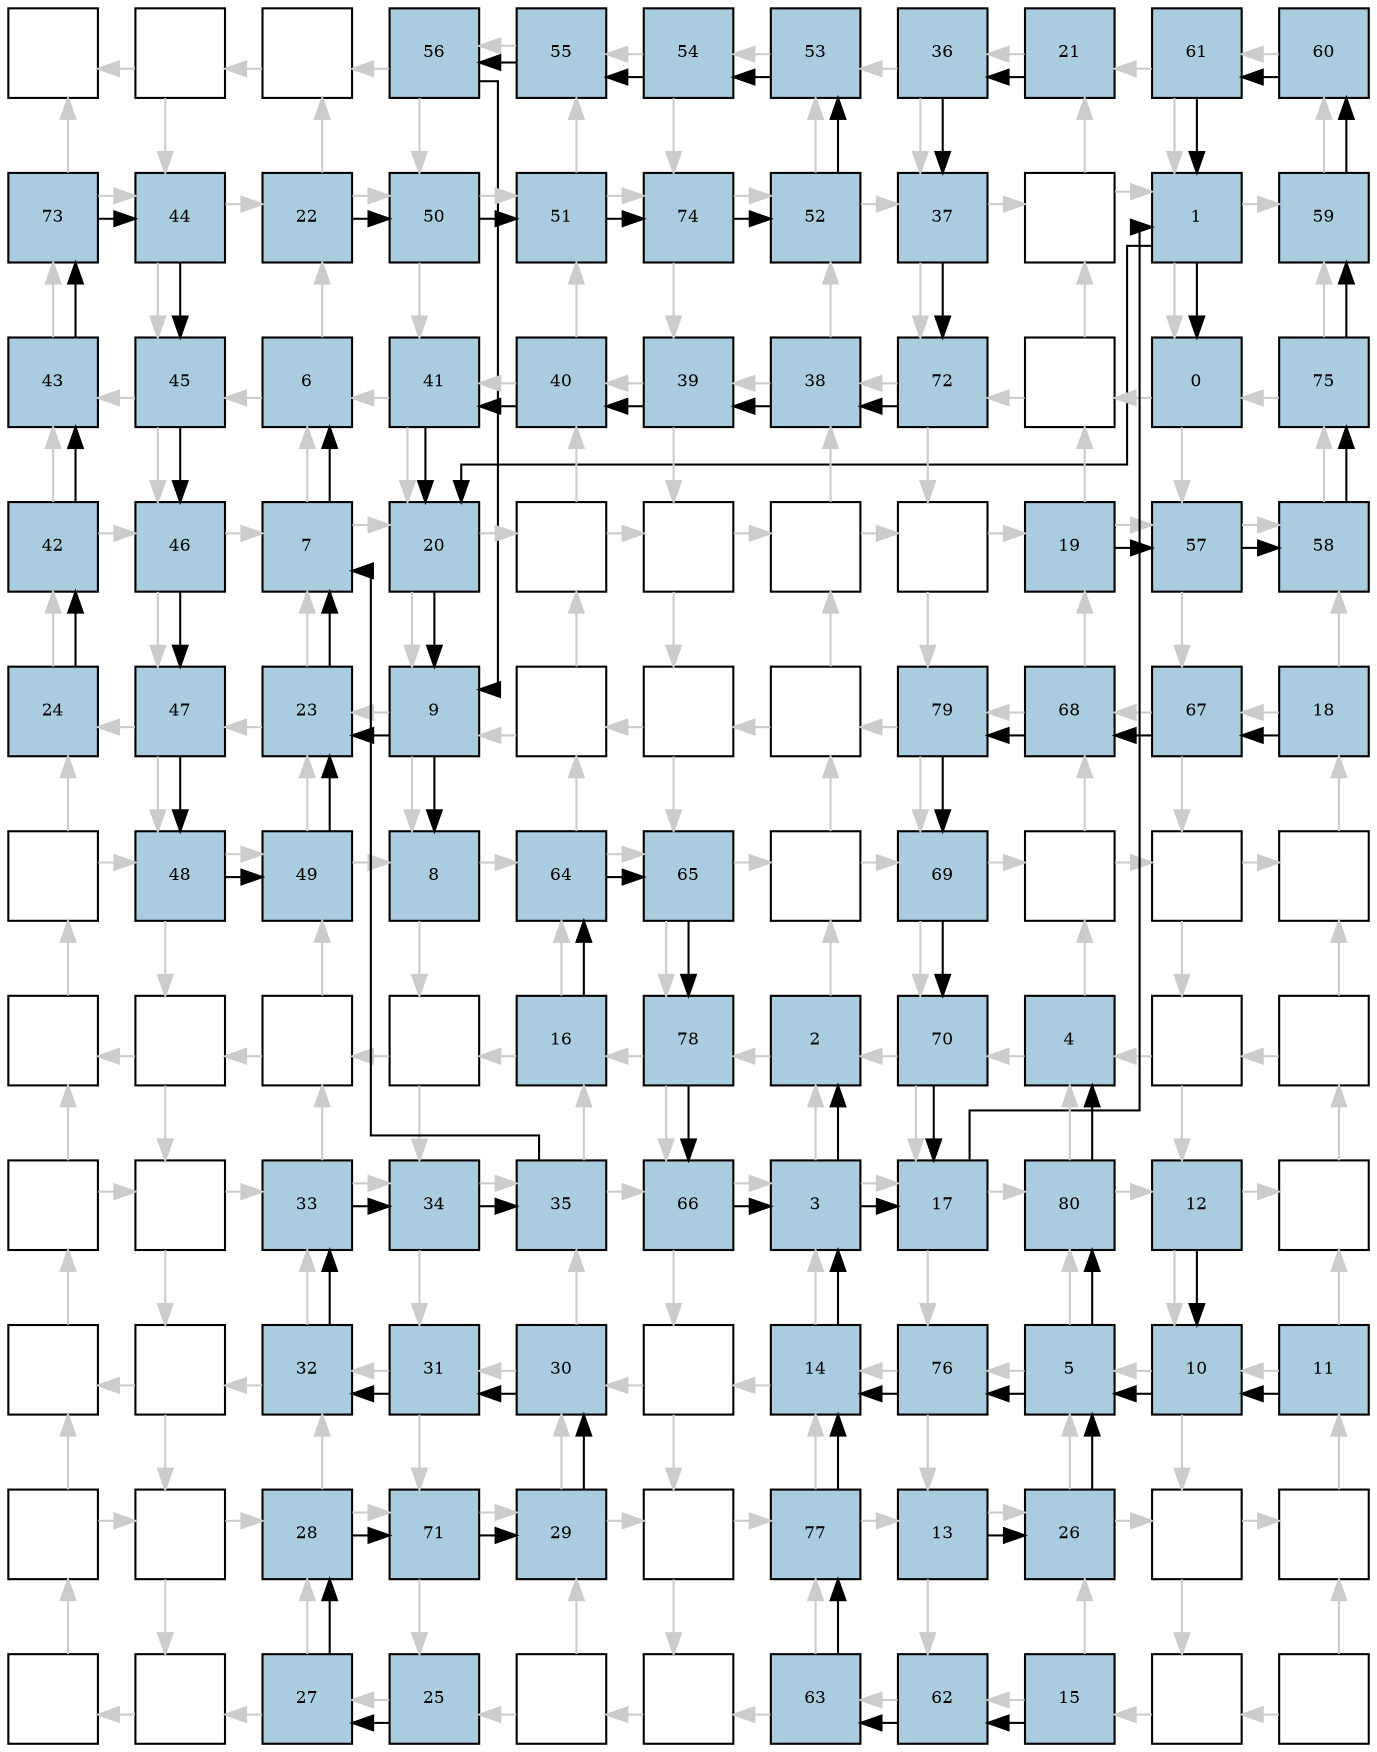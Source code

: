 digraph layout{
rankdir=TB; 

splines=ortho; 

node [style=filled shape=square fixedsize=true width=0.6];
0[label="", fontsize=8, fillcolor="#ffffff"];
1[label="", fontsize=8, fillcolor="#ffffff"];
2[label="", fontsize=8, fillcolor="#ffffff"];
3[label="56", fontsize=8, fillcolor="#a9ccde"];
4[label="55", fontsize=8, fillcolor="#a9ccde"];
5[label="54", fontsize=8, fillcolor="#a9ccde"];
6[label="53", fontsize=8, fillcolor="#a9ccde"];
7[label="36", fontsize=8, fillcolor="#a9ccde"];
8[label="21", fontsize=8, fillcolor="#a9ccde"];
9[label="61", fontsize=8, fillcolor="#a9ccde"];
10[label="60", fontsize=8, fillcolor="#a9ccde"];
11[label="73", fontsize=8, fillcolor="#a9ccde"];
12[label="44", fontsize=8, fillcolor="#a9ccde"];
13[label="22", fontsize=8, fillcolor="#a9ccde"];
14[label="50", fontsize=8, fillcolor="#a9ccde"];
15[label="51", fontsize=8, fillcolor="#a9ccde"];
16[label="74", fontsize=8, fillcolor="#a9ccde"];
17[label="52", fontsize=8, fillcolor="#a9ccde"];
18[label="37", fontsize=8, fillcolor="#a9ccde"];
19[label="", fontsize=8, fillcolor="#ffffff"];
20[label="1", fontsize=8, fillcolor="#a9ccde"];
21[label="59", fontsize=8, fillcolor="#a9ccde"];
22[label="43", fontsize=8, fillcolor="#a9ccde"];
23[label="45", fontsize=8, fillcolor="#a9ccde"];
24[label="6", fontsize=8, fillcolor="#a9ccde"];
25[label="41", fontsize=8, fillcolor="#a9ccde"];
26[label="40", fontsize=8, fillcolor="#a9ccde"];
27[label="39", fontsize=8, fillcolor="#a9ccde"];
28[label="38", fontsize=8, fillcolor="#a9ccde"];
29[label="72", fontsize=8, fillcolor="#a9ccde"];
30[label="", fontsize=8, fillcolor="#ffffff"];
31[label="0", fontsize=8, fillcolor="#a9ccde"];
32[label="75", fontsize=8, fillcolor="#a9ccde"];
33[label="42", fontsize=8, fillcolor="#a9ccde"];
34[label="46", fontsize=8, fillcolor="#a9ccde"];
35[label="7", fontsize=8, fillcolor="#a9ccde"];
36[label="20", fontsize=8, fillcolor="#a9ccde"];
37[label="", fontsize=8, fillcolor="#ffffff"];
38[label="", fontsize=8, fillcolor="#ffffff"];
39[label="", fontsize=8, fillcolor="#ffffff"];
40[label="", fontsize=8, fillcolor="#ffffff"];
41[label="19", fontsize=8, fillcolor="#a9ccde"];
42[label="57", fontsize=8, fillcolor="#a9ccde"];
43[label="58", fontsize=8, fillcolor="#a9ccde"];
44[label="24", fontsize=8, fillcolor="#a9ccde"];
45[label="47", fontsize=8, fillcolor="#a9ccde"];
46[label="23", fontsize=8, fillcolor="#a9ccde"];
47[label="9", fontsize=8, fillcolor="#a9ccde"];
48[label="", fontsize=8, fillcolor="#ffffff"];
49[label="", fontsize=8, fillcolor="#ffffff"];
50[label="", fontsize=8, fillcolor="#ffffff"];
51[label="79", fontsize=8, fillcolor="#a9ccde"];
52[label="68", fontsize=8, fillcolor="#a9ccde"];
53[label="67", fontsize=8, fillcolor="#a9ccde"];
54[label="18", fontsize=8, fillcolor="#a9ccde"];
55[label="", fontsize=8, fillcolor="#ffffff"];
56[label="48", fontsize=8, fillcolor="#a9ccde"];
57[label="49", fontsize=8, fillcolor="#a9ccde"];
58[label="8", fontsize=8, fillcolor="#a9ccde"];
59[label="64", fontsize=8, fillcolor="#a9ccde"];
60[label="65", fontsize=8, fillcolor="#a9ccde"];
61[label="", fontsize=8, fillcolor="#ffffff"];
62[label="69", fontsize=8, fillcolor="#a9ccde"];
63[label="", fontsize=8, fillcolor="#ffffff"];
64[label="", fontsize=8, fillcolor="#ffffff"];
65[label="", fontsize=8, fillcolor="#ffffff"];
66[label="", fontsize=8, fillcolor="#ffffff"];
67[label="", fontsize=8, fillcolor="#ffffff"];
68[label="", fontsize=8, fillcolor="#ffffff"];
69[label="", fontsize=8, fillcolor="#ffffff"];
70[label="16", fontsize=8, fillcolor="#a9ccde"];
71[label="78", fontsize=8, fillcolor="#a9ccde"];
72[label="2", fontsize=8, fillcolor="#a9ccde"];
73[label="70", fontsize=8, fillcolor="#a9ccde"];
74[label="4", fontsize=8, fillcolor="#a9ccde"];
75[label="", fontsize=8, fillcolor="#ffffff"];
76[label="", fontsize=8, fillcolor="#ffffff"];
77[label="", fontsize=8, fillcolor="#ffffff"];
78[label="", fontsize=8, fillcolor="#ffffff"];
79[label="33", fontsize=8, fillcolor="#a9ccde"];
80[label="34", fontsize=8, fillcolor="#a9ccde"];
81[label="35", fontsize=8, fillcolor="#a9ccde"];
82[label="66", fontsize=8, fillcolor="#a9ccde"];
83[label="3", fontsize=8, fillcolor="#a9ccde"];
84[label="17", fontsize=8, fillcolor="#a9ccde"];
85[label="80", fontsize=8, fillcolor="#a9ccde"];
86[label="12", fontsize=8, fillcolor="#a9ccde"];
87[label="", fontsize=8, fillcolor="#ffffff"];
88[label="", fontsize=8, fillcolor="#ffffff"];
89[label="", fontsize=8, fillcolor="#ffffff"];
90[label="32", fontsize=8, fillcolor="#a9ccde"];
91[label="31", fontsize=8, fillcolor="#a9ccde"];
92[label="30", fontsize=8, fillcolor="#a9ccde"];
93[label="", fontsize=8, fillcolor="#ffffff"];
94[label="14", fontsize=8, fillcolor="#a9ccde"];
95[label="76", fontsize=8, fillcolor="#a9ccde"];
96[label="5", fontsize=8, fillcolor="#a9ccde"];
97[label="10", fontsize=8, fillcolor="#a9ccde"];
98[label="11", fontsize=8, fillcolor="#a9ccde"];
99[label="", fontsize=8, fillcolor="#ffffff"];
100[label="", fontsize=8, fillcolor="#ffffff"];
101[label="28", fontsize=8, fillcolor="#a9ccde"];
102[label="71", fontsize=8, fillcolor="#a9ccde"];
103[label="29", fontsize=8, fillcolor="#a9ccde"];
104[label="", fontsize=8, fillcolor="#ffffff"];
105[label="77", fontsize=8, fillcolor="#a9ccde"];
106[label="13", fontsize=8, fillcolor="#a9ccde"];
107[label="26", fontsize=8, fillcolor="#a9ccde"];
108[label="", fontsize=8, fillcolor="#ffffff"];
109[label="", fontsize=8, fillcolor="#ffffff"];
110[label="", fontsize=8, fillcolor="#ffffff"];
111[label="", fontsize=8, fillcolor="#ffffff"];
112[label="27", fontsize=8, fillcolor="#a9ccde"];
113[label="25", fontsize=8, fillcolor="#a9ccde"];
114[label="", fontsize=8, fillcolor="#ffffff"];
115[label="", fontsize=8, fillcolor="#ffffff"];
116[label="63", fontsize=8, fillcolor="#a9ccde"];
117[label="62", fontsize=8, fillcolor="#a9ccde"];
118[label="15", fontsize=8, fillcolor="#a9ccde"];
119[label="", fontsize=8, fillcolor="#ffffff"];
120[label="", fontsize=8, fillcolor="#ffffff"];
edge [constraint=false, style=vis];
1 -> 0 [color="#cccccc"];
1 -> 12 [color="#cccccc"];
2 -> 1 [color="#cccccc"];
3 -> 2 [color="#cccccc"];
3 -> 14 [color="#cccccc"];
4 -> 3 [color="#cccccc"];
5 -> 4 [color="#cccccc"];
5 -> 16 [color="#cccccc"];
6 -> 5 [color="#cccccc"];
7 -> 6 [color="#cccccc"];
7 -> 18 [color="#cccccc"];
8 -> 7 [color="#cccccc"];
9 -> 8 [color="#cccccc"];
9 -> 20 [color="#cccccc"];
10 -> 9 [color="#cccccc"];
11 -> 12 [color="#cccccc"];
11 -> 0 [color="#cccccc"];
12 -> 23 [color="#cccccc"];
12 -> 13 [color="#cccccc"];
13 -> 14 [color="#cccccc"];
13 -> 2 [color="#cccccc"];
14 -> 25 [color="#cccccc"];
14 -> 15 [color="#cccccc"];
15 -> 16 [color="#cccccc"];
15 -> 4 [color="#cccccc"];
16 -> 27 [color="#cccccc"];
16 -> 17 [color="#cccccc"];
17 -> 18 [color="#cccccc"];
17 -> 6 [color="#cccccc"];
18 -> 29 [color="#cccccc"];
18 -> 19 [color="#cccccc"];
19 -> 20 [color="#cccccc"];
19 -> 8 [color="#cccccc"];
20 -> 31 [color="#cccccc"];
20 -> 21 [color="#cccccc"];
21 -> 10 [color="#cccccc"];
22 -> 11 [color="#cccccc"];
23 -> 22 [color="#cccccc"];
23 -> 34 [color="#cccccc"];
24 -> 13 [color="#cccccc"];
24 -> 23 [color="#cccccc"];
25 -> 24 [color="#cccccc"];
25 -> 36 [color="#cccccc"];
26 -> 15 [color="#cccccc"];
26 -> 25 [color="#cccccc"];
27 -> 26 [color="#cccccc"];
27 -> 38 [color="#cccccc"];
28 -> 17 [color="#cccccc"];
28 -> 27 [color="#cccccc"];
29 -> 28 [color="#cccccc"];
29 -> 40 [color="#cccccc"];
30 -> 19 [color="#cccccc"];
30 -> 29 [color="#cccccc"];
31 -> 30 [color="#cccccc"];
31 -> 42 [color="#cccccc"];
32 -> 21 [color="#cccccc"];
32 -> 31 [color="#cccccc"];
33 -> 34 [color="#cccccc"];
33 -> 22 [color="#cccccc"];
34 -> 45 [color="#cccccc"];
34 -> 35 [color="#cccccc"];
35 -> 36 [color="#cccccc"];
35 -> 24 [color="#cccccc"];
36 -> 47 [color="#cccccc"];
36 -> 37 [color="#cccccc"];
37 -> 38 [color="#cccccc"];
37 -> 26 [color="#cccccc"];
38 -> 49 [color="#cccccc"];
38 -> 39 [color="#cccccc"];
39 -> 40 [color="#cccccc"];
39 -> 28 [color="#cccccc"];
40 -> 51 [color="#cccccc"];
40 -> 41 [color="#cccccc"];
41 -> 42 [color="#cccccc"];
41 -> 30 [color="#cccccc"];
42 -> 53 [color="#cccccc"];
42 -> 43 [color="#cccccc"];
43 -> 32 [color="#cccccc"];
44 -> 33 [color="#cccccc"];
45 -> 44 [color="#cccccc"];
45 -> 56 [color="#cccccc"];
46 -> 35 [color="#cccccc"];
46 -> 45 [color="#cccccc"];
47 -> 46 [color="#cccccc"];
47 -> 58 [color="#cccccc"];
48 -> 37 [color="#cccccc"];
48 -> 47 [color="#cccccc"];
49 -> 48 [color="#cccccc"];
49 -> 60 [color="#cccccc"];
50 -> 39 [color="#cccccc"];
50 -> 49 [color="#cccccc"];
51 -> 50 [color="#cccccc"];
51 -> 62 [color="#cccccc"];
52 -> 41 [color="#cccccc"];
52 -> 51 [color="#cccccc"];
53 -> 52 [color="#cccccc"];
53 -> 64 [color="#cccccc"];
54 -> 43 [color="#cccccc"];
54 -> 53 [color="#cccccc"];
55 -> 56 [color="#cccccc"];
55 -> 44 [color="#cccccc"];
56 -> 67 [color="#cccccc"];
56 -> 57 [color="#cccccc"];
57 -> 58 [color="#cccccc"];
57 -> 46 [color="#cccccc"];
58 -> 69 [color="#cccccc"];
58 -> 59 [color="#cccccc"];
59 -> 60 [color="#cccccc"];
59 -> 48 [color="#cccccc"];
60 -> 71 [color="#cccccc"];
60 -> 61 [color="#cccccc"];
61 -> 62 [color="#cccccc"];
61 -> 50 [color="#cccccc"];
62 -> 73 [color="#cccccc"];
62 -> 63 [color="#cccccc"];
63 -> 64 [color="#cccccc"];
63 -> 52 [color="#cccccc"];
64 -> 75 [color="#cccccc"];
64 -> 65 [color="#cccccc"];
65 -> 54 [color="#cccccc"];
66 -> 55 [color="#cccccc"];
67 -> 66 [color="#cccccc"];
67 -> 78 [color="#cccccc"];
68 -> 57 [color="#cccccc"];
68 -> 67 [color="#cccccc"];
69 -> 68 [color="#cccccc"];
69 -> 80 [color="#cccccc"];
70 -> 59 [color="#cccccc"];
70 -> 69 [color="#cccccc"];
71 -> 70 [color="#cccccc"];
71 -> 82 [color="#cccccc"];
72 -> 61 [color="#cccccc"];
72 -> 71 [color="#cccccc"];
73 -> 72 [color="#cccccc"];
73 -> 84 [color="#cccccc"];
74 -> 63 [color="#cccccc"];
74 -> 73 [color="#cccccc"];
75 -> 74 [color="#cccccc"];
75 -> 86 [color="#cccccc"];
76 -> 65 [color="#cccccc"];
76 -> 75 [color="#cccccc"];
77 -> 78 [color="#cccccc"];
77 -> 66 [color="#cccccc"];
78 -> 89 [color="#cccccc"];
78 -> 79 [color="#cccccc"];
79 -> 80 [color="#cccccc"];
79 -> 68 [color="#cccccc"];
80 -> 91 [color="#cccccc"];
80 -> 81 [color="#cccccc"];
81 -> 82 [color="#cccccc"];
81 -> 70 [color="#cccccc"];
82 -> 93 [color="#cccccc"];
82 -> 83 [color="#cccccc"];
83 -> 84 [color="#cccccc"];
83 -> 72 [color="#cccccc"];
84 -> 95 [color="#cccccc"];
84 -> 85 [color="#cccccc"];
85 -> 86 [color="#cccccc"];
85 -> 74 [color="#cccccc"];
86 -> 97 [color="#cccccc"];
86 -> 87 [color="#cccccc"];
87 -> 76 [color="#cccccc"];
88 -> 77 [color="#cccccc"];
89 -> 88 [color="#cccccc"];
89 -> 100 [color="#cccccc"];
90 -> 79 [color="#cccccc"];
90 -> 89 [color="#cccccc"];
91 -> 90 [color="#cccccc"];
91 -> 102 [color="#cccccc"];
92 -> 81 [color="#cccccc"];
92 -> 91 [color="#cccccc"];
93 -> 92 [color="#cccccc"];
93 -> 104 [color="#cccccc"];
94 -> 83 [color="#cccccc"];
94 -> 93 [color="#cccccc"];
95 -> 94 [color="#cccccc"];
95 -> 106 [color="#cccccc"];
96 -> 85 [color="#cccccc"];
96 -> 95 [color="#cccccc"];
97 -> 96 [color="#cccccc"];
97 -> 108 [color="#cccccc"];
98 -> 87 [color="#cccccc"];
98 -> 97 [color="#cccccc"];
99 -> 100 [color="#cccccc"];
99 -> 88 [color="#cccccc"];
100 -> 111 [color="#cccccc"];
100 -> 101 [color="#cccccc"];
101 -> 102 [color="#cccccc"];
101 -> 90 [color="#cccccc"];
102 -> 113 [color="#cccccc"];
102 -> 103 [color="#cccccc"];
103 -> 104 [color="#cccccc"];
103 -> 92 [color="#cccccc"];
104 -> 115 [color="#cccccc"];
104 -> 105 [color="#cccccc"];
105 -> 106 [color="#cccccc"];
105 -> 94 [color="#cccccc"];
106 -> 117 [color="#cccccc"];
106 -> 107 [color="#cccccc"];
107 -> 108 [color="#cccccc"];
107 -> 96 [color="#cccccc"];
108 -> 119 [color="#cccccc"];
108 -> 109 [color="#cccccc"];
109 -> 98 [color="#cccccc"];
110 -> 99 [color="#cccccc"];
111 -> 110 [color="#cccccc"];
112 -> 101 [color="#cccccc"];
112 -> 111 [color="#cccccc"];
113 -> 112 [color="#cccccc"];
114 -> 103 [color="#cccccc"];
114 -> 113 [color="#cccccc"];
115 -> 114 [color="#cccccc"];
116 -> 105 [color="#cccccc"];
116 -> 115 [color="#cccccc"];
117 -> 116 [color="#cccccc"];
118 -> 107 [color="#cccccc"];
118 -> 117 [color="#cccccc"];
119 -> 118 [color="#cccccc"];
120 -> 109 [color="#cccccc"];
120 -> 119 [color="#cccccc"];
97 -> 96;
106 -> 107;
107 -> 96;
98 -> 97;
86 -> 97;
113 -> 112;
112 -> 101;
101 -> 102;
102 -> 103;
103 -> 92;
92 -> 91;
91 -> 90;
90 -> 79;
79 -> 80;
80 -> 81;
81 -> 35;
46 -> 35;
8 -> 7;
7 -> 18;
18 -> 29;
29 -> 28;
28 -> 27;
27 -> 26;
26 -> 25;
25 -> 36;
20 -> 36;
44 -> 33;
33 -> 22;
22 -> 11;
11 -> 12;
12 -> 23;
23 -> 34;
34 -> 45;
45 -> 56;
56 -> 57;
57 -> 46;
47 -> 46;
13 -> 14;
14 -> 15;
15 -> 16;
16 -> 17;
17 -> 6;
6 -> 5;
5 -> 4;
4 -> 3;
3 -> 47;
36 -> 47;
41 -> 42;
42 -> 43;
43 -> 32;
32 -> 21;
21 -> 10;
10 -> 9;
9 -> 20;
84 -> 20;
96 -> 95;
95 -> 94;
118 -> 117;
117 -> 116;
116 -> 105;
105 -> 94;
20 -> 31;
94 -> 83;
70 -> 59;
59 -> 60;
60 -> 71;
71 -> 82;
82 -> 83;
83 -> 72;
83 -> 84;
54 -> 53;
53 -> 52;
52 -> 51;
51 -> 62;
62 -> 73;
73 -> 84;
96 -> 85;
85 -> 74;
35 -> 24;
47 -> 58;
edge [constraint=true, style=invis];
0 -> 11 -> 22 -> 33 -> 44 -> 55 -> 66 -> 77 -> 88 -> 99 -> 110;
1 -> 12 -> 23 -> 34 -> 45 -> 56 -> 67 -> 78 -> 89 -> 100 -> 111;
2 -> 13 -> 24 -> 35 -> 46 -> 57 -> 68 -> 79 -> 90 -> 101 -> 112;
3 -> 14 -> 25 -> 36 -> 47 -> 58 -> 69 -> 80 -> 91 -> 102 -> 113;
4 -> 15 -> 26 -> 37 -> 48 -> 59 -> 70 -> 81 -> 92 -> 103 -> 114;
5 -> 16 -> 27 -> 38 -> 49 -> 60 -> 71 -> 82 -> 93 -> 104 -> 115;
6 -> 17 -> 28 -> 39 -> 50 -> 61 -> 72 -> 83 -> 94 -> 105 -> 116;
7 -> 18 -> 29 -> 40 -> 51 -> 62 -> 73 -> 84 -> 95 -> 106 -> 117;
8 -> 19 -> 30 -> 41 -> 52 -> 63 -> 74 -> 85 -> 96 -> 107 -> 118;
9 -> 20 -> 31 -> 42 -> 53 -> 64 -> 75 -> 86 -> 97 -> 108 -> 119;
10 -> 21 -> 32 -> 43 -> 54 -> 65 -> 76 -> 87 -> 98 -> 109 -> 120;
rank = same { 0 -> 1 -> 2 -> 3 -> 4 -> 5 -> 6 -> 7 -> 8 -> 9 -> 10;};
rank = same { 11 -> 12 -> 13 -> 14 -> 15 -> 16 -> 17 -> 18 -> 19 -> 20 -> 21;};
rank = same { 22 -> 23 -> 24 -> 25 -> 26 -> 27 -> 28 -> 29 -> 30 -> 31 -> 32;};
rank = same { 33 -> 34 -> 35 -> 36 -> 37 -> 38 -> 39 -> 40 -> 41 -> 42 -> 43;};
rank = same { 44 -> 45 -> 46 -> 47 -> 48 -> 49 -> 50 -> 51 -> 52 -> 53 -> 54;};
rank = same { 55 -> 56 -> 57 -> 58 -> 59 -> 60 -> 61 -> 62 -> 63 -> 64 -> 65;};
rank = same { 66 -> 67 -> 68 -> 69 -> 70 -> 71 -> 72 -> 73 -> 74 -> 75 -> 76;};
rank = same { 77 -> 78 -> 79 -> 80 -> 81 -> 82 -> 83 -> 84 -> 85 -> 86 -> 87;};
rank = same { 88 -> 89 -> 90 -> 91 -> 92 -> 93 -> 94 -> 95 -> 96 -> 97 -> 98;};
rank = same { 99 -> 100 -> 101 -> 102 -> 103 -> 104 -> 105 -> 106 -> 107 -> 108 -> 109;};
rank = same { 110 -> 111 -> 112 -> 113 -> 114 -> 115 -> 116 -> 117 -> 118 -> 119 -> 120;};
}
